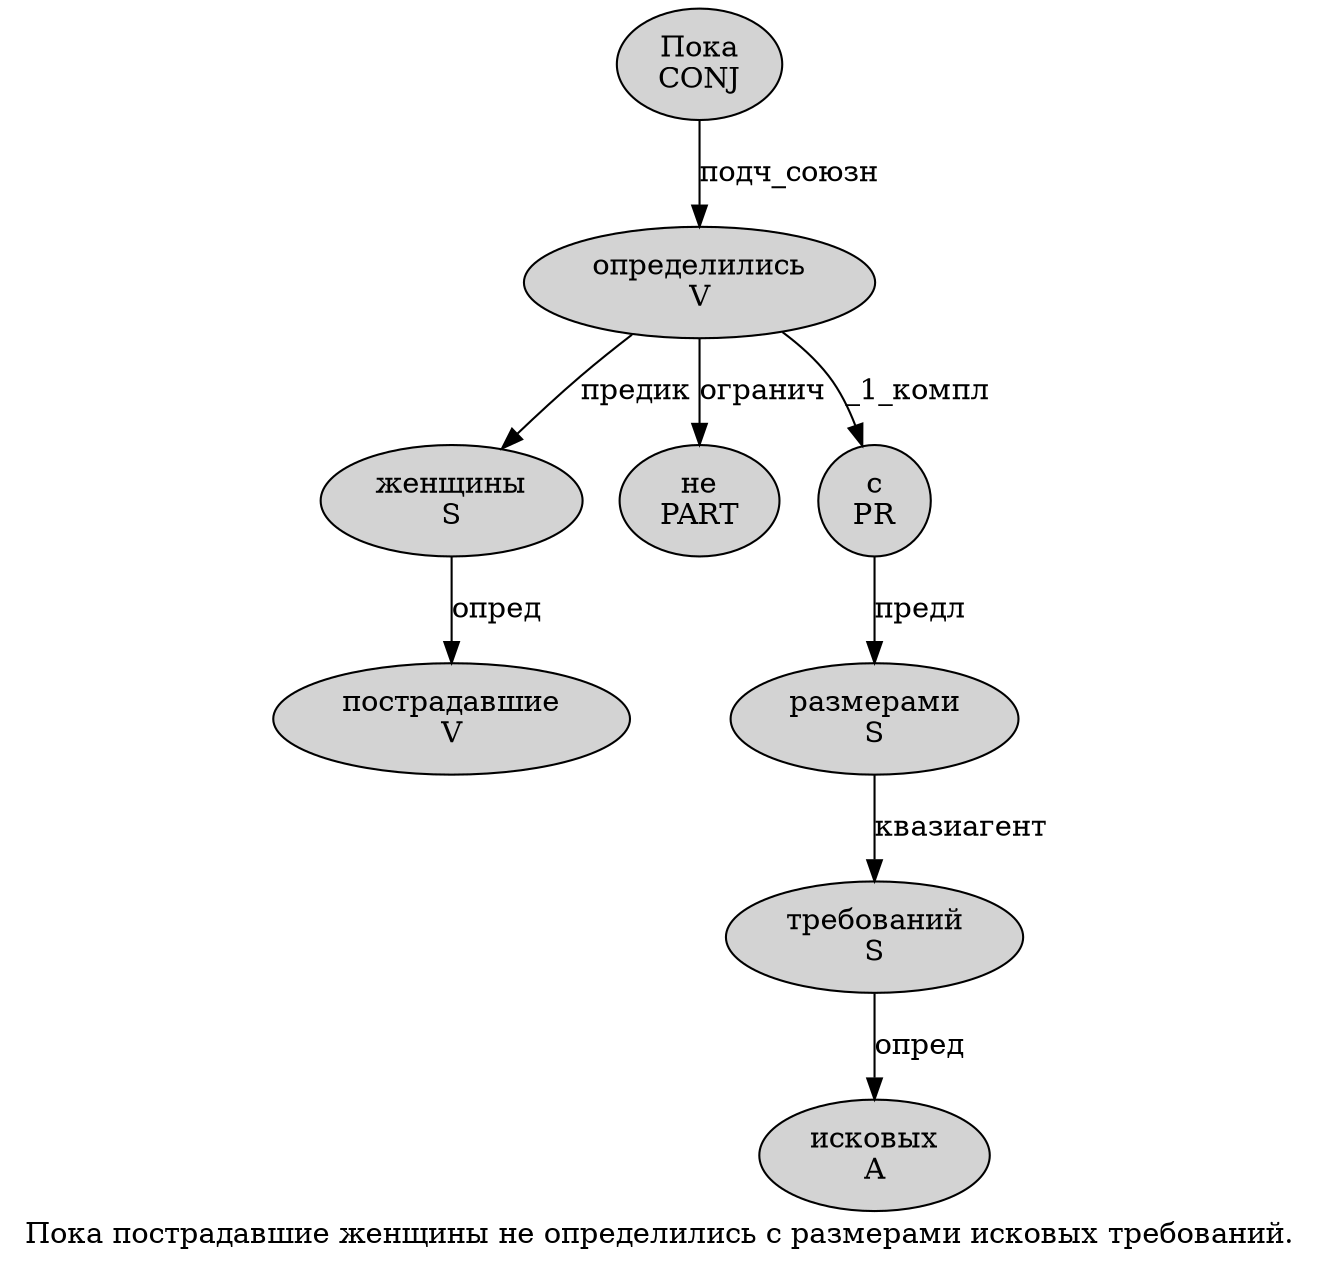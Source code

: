 digraph SENTENCE_625 {
	graph [label="Пока пострадавшие женщины не определились с размерами исковых требований."]
	node [style=filled]
		0 [label="Пока
CONJ" color="" fillcolor=lightgray penwidth=1 shape=ellipse]
		1 [label="пострадавшие
V" color="" fillcolor=lightgray penwidth=1 shape=ellipse]
		2 [label="женщины
S" color="" fillcolor=lightgray penwidth=1 shape=ellipse]
		3 [label="не
PART" color="" fillcolor=lightgray penwidth=1 shape=ellipse]
		4 [label="определились
V" color="" fillcolor=lightgray penwidth=1 shape=ellipse]
		5 [label="с
PR" color="" fillcolor=lightgray penwidth=1 shape=ellipse]
		6 [label="размерами
S" color="" fillcolor=lightgray penwidth=1 shape=ellipse]
		7 [label="исковых
A" color="" fillcolor=lightgray penwidth=1 shape=ellipse]
		8 [label="требований
S" color="" fillcolor=lightgray penwidth=1 shape=ellipse]
			6 -> 8 [label="квазиагент"]
			0 -> 4 [label="подч_союзн"]
			5 -> 6 [label="предл"]
			8 -> 7 [label="опред"]
			2 -> 1 [label="опред"]
			4 -> 2 [label="предик"]
			4 -> 3 [label="огранич"]
			4 -> 5 [label="_1_компл"]
}